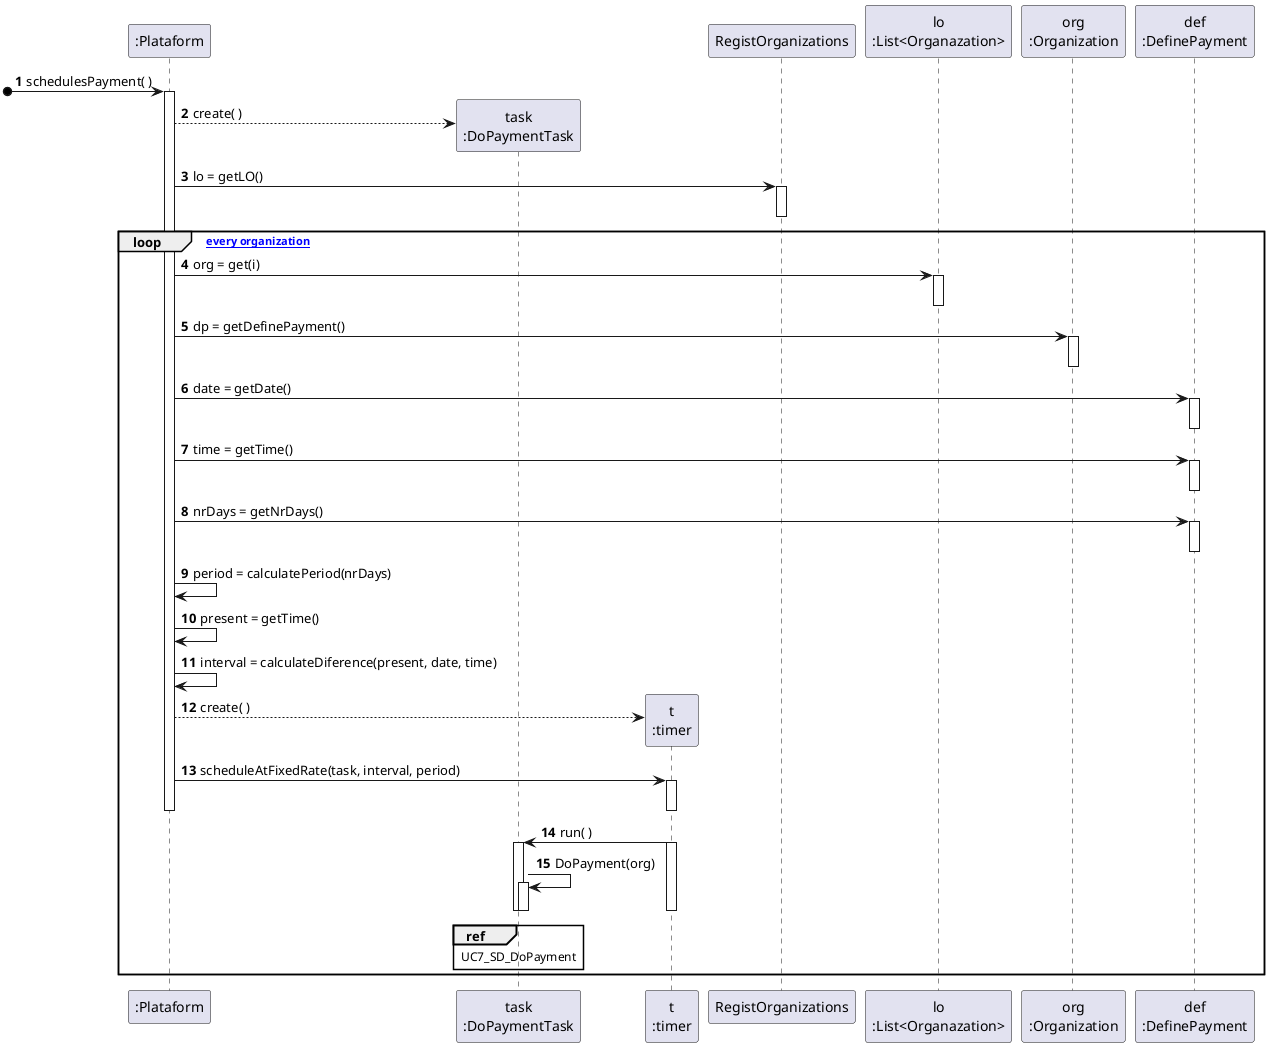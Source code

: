@startuml
autonumber

participant ":Plataform" as PLAT
participant "task\n:DoPaymentTask" as TASK
participant "t\n:timer" as TI
participant "RegistOrganizations" as RORGS
participant "lo\n:List<Organazation>" as LO
participant "org\n:Organization" as O
participant "def\n:DefinePayment" as DP



[o-> PLAT : schedulesPayment( )
activate PLAT

PLAT --> TASK** : create( )


PLAT -> RORGS : lo = getLO()
activate RORGS
deactivate RORGS
loop [for every organization]
PLAT -> LO : org = get(i)
activate LO
deactivate LO
PLAT -> O : dp = getDefinePayment()
activate O
deactivate O
PLAT -> DP : date = getDate()
activate DP
deactivate DP
PLAT -> DP : time = getTime()
activate DP
deactivate DP
PLAT -> DP : nrDays = getNrDays()
activate DP
deactivate DP


PLAT -> PLAT : period = calculatePeriod(nrDays)

PLAT -> PLAT : present = getTime()

PLAT -> PLAT : interval = calculateDiference(present, date, time)


PLAT --> TI** : create( )
PLAT -> TI : scheduleAtFixedRate(task, interval, period)
activate TI
deactivate TI
deactivate PLAT

TI -> TASK : run( )
activate TI
activate TASK
TASK -> TASK : DoPayment(org)
ref over TASK : UC7_SD_DoPayment
activate TASK
deactivate TASK
deactivate TASK
deactivate TI
end loop



@enduml